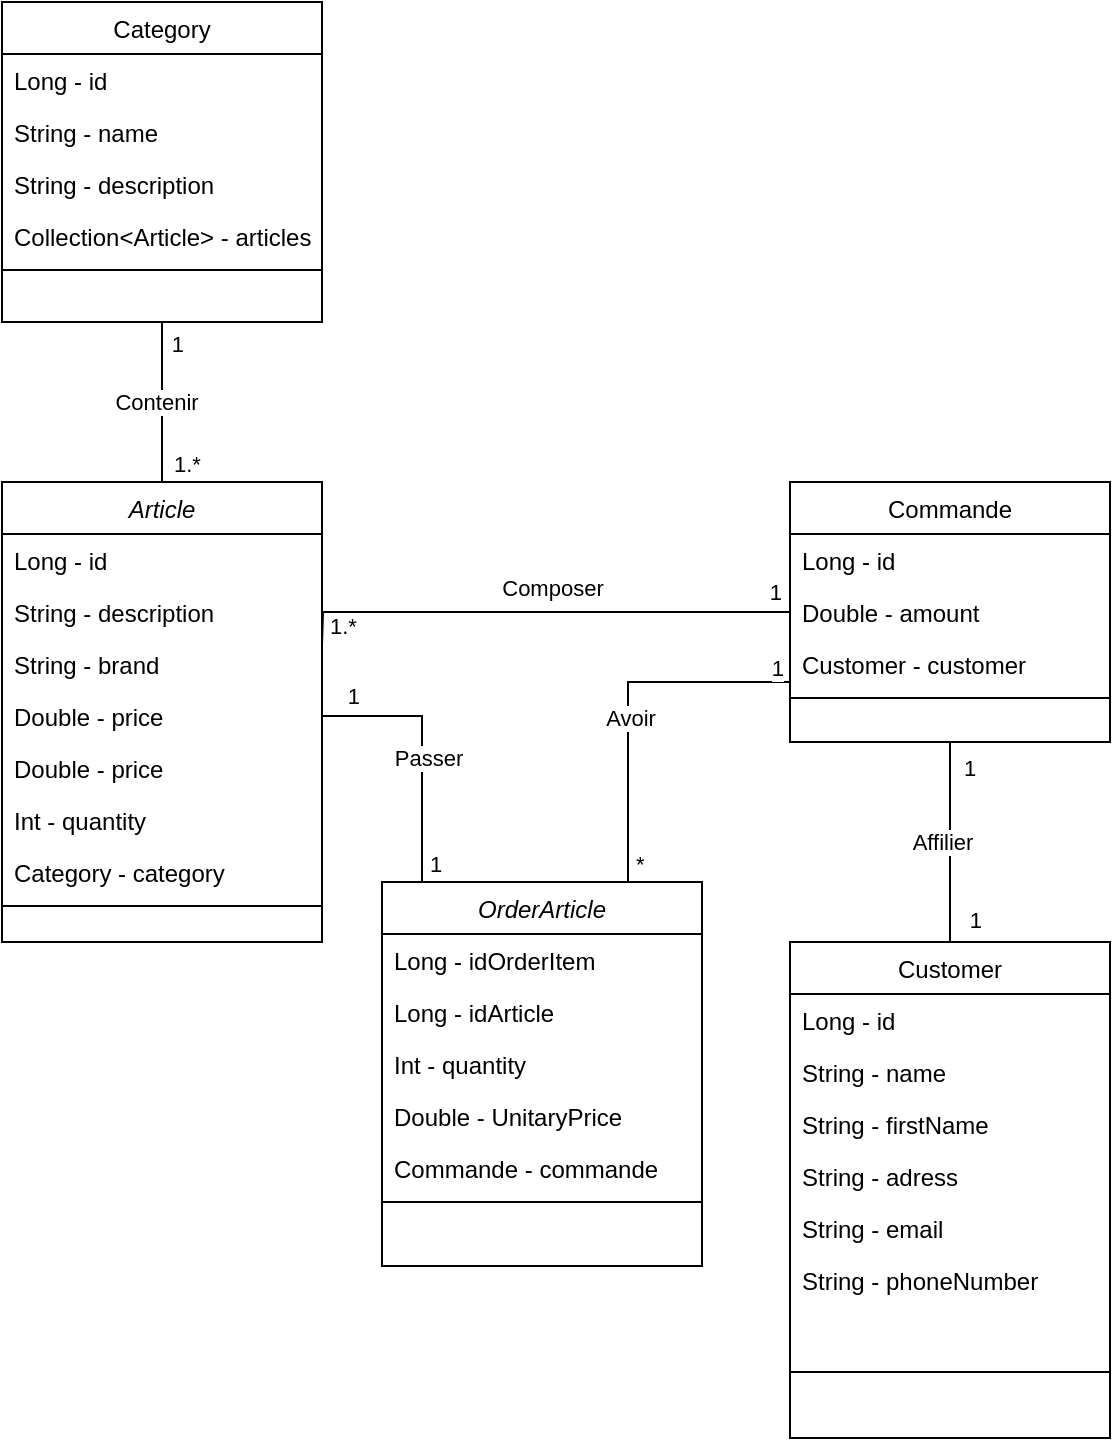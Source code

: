 <mxfile version="24.2.8" type="device" pages="2">
  <diagram id="C5RBs43oDa-KdzZeNtuy" name="Application">
    <mxGraphModel dx="1674" dy="792" grid="1" gridSize="10" guides="1" tooltips="1" connect="1" arrows="1" fold="1" page="1" pageScale="1" pageWidth="827" pageHeight="1169" math="0" shadow="0">
      <root>
        <mxCell id="WIyWlLk6GJQsqaUBKTNV-0" />
        <mxCell id="WIyWlLk6GJQsqaUBKTNV-1" parent="WIyWlLk6GJQsqaUBKTNV-0" />
        <mxCell id="zkfFHV4jXpPFQw0GAbJ--0" value="Article" style="swimlane;fontStyle=2;align=center;verticalAlign=top;childLayout=stackLayout;horizontal=1;startSize=26;horizontalStack=0;resizeParent=1;resizeLast=0;collapsible=1;marginBottom=0;rounded=0;shadow=0;strokeWidth=1;" parent="WIyWlLk6GJQsqaUBKTNV-1" vertex="1">
          <mxGeometry x="190" y="270" width="160" height="230" as="geometry">
            <mxRectangle x="230" y="140" width="160" height="26" as="alternateBounds" />
          </mxGeometry>
        </mxCell>
        <mxCell id="zkfFHV4jXpPFQw0GAbJ--1" value="Long - id" style="text;align=left;verticalAlign=top;spacingLeft=4;spacingRight=4;overflow=hidden;rotatable=0;points=[[0,0.5],[1,0.5]];portConstraint=eastwest;" parent="zkfFHV4jXpPFQw0GAbJ--0" vertex="1">
          <mxGeometry y="26" width="160" height="26" as="geometry" />
        </mxCell>
        <mxCell id="zkfFHV4jXpPFQw0GAbJ--2" value="String - description" style="text;align=left;verticalAlign=top;spacingLeft=4;spacingRight=4;overflow=hidden;rotatable=0;points=[[0,0.5],[1,0.5]];portConstraint=eastwest;rounded=0;shadow=0;html=0;" parent="zkfFHV4jXpPFQw0GAbJ--0" vertex="1">
          <mxGeometry y="52" width="160" height="26" as="geometry" />
        </mxCell>
        <mxCell id="Q0dzLiZNdmCCaHzOKbMB-2" value="String - brand" style="text;align=left;verticalAlign=top;spacingLeft=4;spacingRight=4;overflow=hidden;rotatable=0;points=[[0,0.5],[1,0.5]];portConstraint=eastwest;rounded=0;shadow=0;html=0;" parent="zkfFHV4jXpPFQw0GAbJ--0" vertex="1">
          <mxGeometry y="78" width="160" height="26" as="geometry" />
        </mxCell>
        <mxCell id="zkfFHV4jXpPFQw0GAbJ--3" value="Double - price" style="text;align=left;verticalAlign=top;spacingLeft=4;spacingRight=4;overflow=hidden;rotatable=0;points=[[0,0.5],[1,0.5]];portConstraint=eastwest;rounded=0;shadow=0;html=0;" parent="zkfFHV4jXpPFQw0GAbJ--0" vertex="1">
          <mxGeometry y="104" width="160" height="26" as="geometry" />
        </mxCell>
        <mxCell id="Q0dzLiZNdmCCaHzOKbMB-14" value="Double - price" style="text;align=left;verticalAlign=top;spacingLeft=4;spacingRight=4;overflow=hidden;rotatable=0;points=[[0,0.5],[1,0.5]];portConstraint=eastwest;rounded=0;shadow=0;html=0;" parent="zkfFHV4jXpPFQw0GAbJ--0" vertex="1">
          <mxGeometry y="130" width="160" height="26" as="geometry" />
        </mxCell>
        <mxCell id="SRASzODF86aeTQbfQnIX-0" value="Int - quantity" style="text;align=left;verticalAlign=top;spacingLeft=4;spacingRight=4;overflow=hidden;rotatable=0;points=[[0,0.5],[1,0.5]];portConstraint=eastwest;rounded=0;shadow=0;html=0;" parent="zkfFHV4jXpPFQw0GAbJ--0" vertex="1">
          <mxGeometry y="156" width="160" height="26" as="geometry" />
        </mxCell>
        <mxCell id="Q0dzLiZNdmCCaHzOKbMB-3" value="Category - category" style="text;align=left;verticalAlign=top;spacingLeft=4;spacingRight=4;overflow=hidden;rotatable=0;points=[[0,0.5],[1,0.5]];portConstraint=eastwest;rounded=0;shadow=0;html=0;" parent="zkfFHV4jXpPFQw0GAbJ--0" vertex="1">
          <mxGeometry y="182" width="160" height="26" as="geometry" />
        </mxCell>
        <mxCell id="zkfFHV4jXpPFQw0GAbJ--4" value="" style="line;html=1;strokeWidth=1;align=left;verticalAlign=middle;spacingTop=-1;spacingLeft=3;spacingRight=3;rotatable=0;labelPosition=right;points=[];portConstraint=eastwest;" parent="zkfFHV4jXpPFQw0GAbJ--0" vertex="1">
          <mxGeometry y="208" width="160" height="8" as="geometry" />
        </mxCell>
        <mxCell id="zkfFHV4jXpPFQw0GAbJ--6" value="Category" style="swimlane;fontStyle=0;align=center;verticalAlign=top;childLayout=stackLayout;horizontal=1;startSize=26;horizontalStack=0;resizeParent=1;resizeLast=0;collapsible=1;marginBottom=0;rounded=0;shadow=0;strokeWidth=1;" parent="WIyWlLk6GJQsqaUBKTNV-1" vertex="1">
          <mxGeometry x="190" y="30" width="160" height="160" as="geometry">
            <mxRectangle x="130" y="380" width="160" height="26" as="alternateBounds" />
          </mxGeometry>
        </mxCell>
        <mxCell id="zkfFHV4jXpPFQw0GAbJ--7" value="Long - id" style="text;align=left;verticalAlign=top;spacingLeft=4;spacingRight=4;overflow=hidden;rotatable=0;points=[[0,0.5],[1,0.5]];portConstraint=eastwest;" parent="zkfFHV4jXpPFQw0GAbJ--6" vertex="1">
          <mxGeometry y="26" width="160" height="26" as="geometry" />
        </mxCell>
        <mxCell id="zkfFHV4jXpPFQw0GAbJ--8" value="String - name" style="text;align=left;verticalAlign=top;spacingLeft=4;spacingRight=4;overflow=hidden;rotatable=0;points=[[0,0.5],[1,0.5]];portConstraint=eastwest;rounded=0;shadow=0;html=0;" parent="zkfFHV4jXpPFQw0GAbJ--6" vertex="1">
          <mxGeometry y="52" width="160" height="26" as="geometry" />
        </mxCell>
        <mxCell id="Q0dzLiZNdmCCaHzOKbMB-0" value="String - description" style="text;align=left;verticalAlign=top;spacingLeft=4;spacingRight=4;overflow=hidden;rotatable=0;points=[[0,0.5],[1,0.5]];portConstraint=eastwest;rounded=0;shadow=0;html=0;" parent="zkfFHV4jXpPFQw0GAbJ--6" vertex="1">
          <mxGeometry y="78" width="160" height="26" as="geometry" />
        </mxCell>
        <mxCell id="Q0dzLiZNdmCCaHzOKbMB-1" value="Collection&lt;Article&gt; - articles" style="text;align=left;verticalAlign=top;spacingLeft=4;spacingRight=4;overflow=hidden;rotatable=0;points=[[0,0.5],[1,0.5]];portConstraint=eastwest;rounded=0;shadow=0;html=0;" parent="zkfFHV4jXpPFQw0GAbJ--6" vertex="1">
          <mxGeometry y="104" width="160" height="26" as="geometry" />
        </mxCell>
        <mxCell id="zkfFHV4jXpPFQw0GAbJ--9" value="" style="line;html=1;strokeWidth=1;align=left;verticalAlign=middle;spacingTop=-1;spacingLeft=3;spacingRight=3;rotatable=0;labelPosition=right;points=[];portConstraint=eastwest;" parent="zkfFHV4jXpPFQw0GAbJ--6" vertex="1">
          <mxGeometry y="130" width="160" height="8" as="geometry" />
        </mxCell>
        <mxCell id="SRASzODF86aeTQbfQnIX-1" value="Customer" style="swimlane;fontStyle=0;align=center;verticalAlign=top;childLayout=stackLayout;horizontal=1;startSize=26;horizontalStack=0;resizeParent=1;resizeLast=0;collapsible=1;marginBottom=0;rounded=0;shadow=0;strokeWidth=1;" parent="WIyWlLk6GJQsqaUBKTNV-1" vertex="1">
          <mxGeometry x="584" y="500" width="160" height="248" as="geometry">
            <mxRectangle x="130" y="380" width="160" height="26" as="alternateBounds" />
          </mxGeometry>
        </mxCell>
        <mxCell id="SRASzODF86aeTQbfQnIX-2" value="Long - id" style="text;align=left;verticalAlign=top;spacingLeft=4;spacingRight=4;overflow=hidden;rotatable=0;points=[[0,0.5],[1,0.5]];portConstraint=eastwest;" parent="SRASzODF86aeTQbfQnIX-1" vertex="1">
          <mxGeometry y="26" width="160" height="26" as="geometry" />
        </mxCell>
        <mxCell id="v97NA0ac43Dh3FyunAhU-12" value="String - name" style="text;align=left;verticalAlign=top;spacingLeft=4;spacingRight=4;overflow=hidden;rotatable=0;points=[[0,0.5],[1,0.5]];portConstraint=eastwest;rounded=0;shadow=0;html=0;" parent="SRASzODF86aeTQbfQnIX-1" vertex="1">
          <mxGeometry y="52" width="160" height="26" as="geometry" />
        </mxCell>
        <mxCell id="Q0dzLiZNdmCCaHzOKbMB-8" value="String - firstName" style="text;align=left;verticalAlign=top;spacingLeft=4;spacingRight=4;overflow=hidden;rotatable=0;points=[[0,0.5],[1,0.5]];portConstraint=eastwest;" parent="SRASzODF86aeTQbfQnIX-1" vertex="1">
          <mxGeometry y="78" width="160" height="26" as="geometry" />
        </mxCell>
        <mxCell id="Q0dzLiZNdmCCaHzOKbMB-9" value="String - adress" style="text;align=left;verticalAlign=top;spacingLeft=4;spacingRight=4;overflow=hidden;rotatable=0;points=[[0,0.5],[1,0.5]];portConstraint=eastwest;" parent="SRASzODF86aeTQbfQnIX-1" vertex="1">
          <mxGeometry y="104" width="160" height="26" as="geometry" />
        </mxCell>
        <mxCell id="Q0dzLiZNdmCCaHzOKbMB-10" value="String - email" style="text;align=left;verticalAlign=top;spacingLeft=4;spacingRight=4;overflow=hidden;rotatable=0;points=[[0,0.5],[1,0.5]];portConstraint=eastwest;" parent="SRASzODF86aeTQbfQnIX-1" vertex="1">
          <mxGeometry y="130" width="160" height="26" as="geometry" />
        </mxCell>
        <mxCell id="v97NA0ac43Dh3FyunAhU-17" value="String - phoneNumber" style="text;align=left;verticalAlign=top;spacingLeft=4;spacingRight=4;overflow=hidden;rotatable=0;points=[[0,0.5],[1,0.5]];portConstraint=eastwest;rounded=0;shadow=0;html=0;" parent="SRASzODF86aeTQbfQnIX-1" vertex="1">
          <mxGeometry y="156" width="160" height="26" as="geometry" />
        </mxCell>
        <mxCell id="SRASzODF86aeTQbfQnIX-4" value="" style="line;html=1;strokeWidth=1;align=left;verticalAlign=middle;spacingTop=-1;spacingLeft=3;spacingRight=3;rotatable=0;labelPosition=right;points=[];portConstraint=eastwest;" parent="SRASzODF86aeTQbfQnIX-1" vertex="1">
          <mxGeometry y="182" width="160" height="66" as="geometry" />
        </mxCell>
        <mxCell id="SRASzODF86aeTQbfQnIX-13" value="Commande" style="swimlane;fontStyle=0;align=center;verticalAlign=top;childLayout=stackLayout;horizontal=1;startSize=26;horizontalStack=0;resizeParent=1;resizeLast=0;collapsible=1;marginBottom=0;rounded=0;shadow=0;strokeWidth=1;" parent="WIyWlLk6GJQsqaUBKTNV-1" vertex="1">
          <mxGeometry x="584" y="270" width="160" height="130" as="geometry">
            <mxRectangle x="130" y="380" width="160" height="26" as="alternateBounds" />
          </mxGeometry>
        </mxCell>
        <mxCell id="SRASzODF86aeTQbfQnIX-14" value="Long - id" style="text;align=left;verticalAlign=top;spacingLeft=4;spacingRight=4;overflow=hidden;rotatable=0;points=[[0,0.5],[1,0.5]];portConstraint=eastwest;" parent="SRASzODF86aeTQbfQnIX-13" vertex="1">
          <mxGeometry y="26" width="160" height="26" as="geometry" />
        </mxCell>
        <mxCell id="SRASzODF86aeTQbfQnIX-15" value="Double - amount" style="text;align=left;verticalAlign=top;spacingLeft=4;spacingRight=4;overflow=hidden;rotatable=0;points=[[0,0.5],[1,0.5]];portConstraint=eastwest;rounded=0;shadow=0;html=0;" parent="SRASzODF86aeTQbfQnIX-13" vertex="1">
          <mxGeometry y="52" width="160" height="26" as="geometry" />
        </mxCell>
        <mxCell id="Q0dzLiZNdmCCaHzOKbMB-4" value="Customer - customer" style="text;align=left;verticalAlign=top;spacingLeft=4;spacingRight=4;overflow=hidden;rotatable=0;points=[[0,0.5],[1,0.5]];portConstraint=eastwest;rounded=0;shadow=0;html=0;" parent="SRASzODF86aeTQbfQnIX-13" vertex="1">
          <mxGeometry y="78" width="160" height="26" as="geometry" />
        </mxCell>
        <mxCell id="SRASzODF86aeTQbfQnIX-16" value="" style="line;html=1;strokeWidth=1;align=left;verticalAlign=middle;spacingTop=-1;spacingLeft=3;spacingRight=3;rotatable=0;labelPosition=right;points=[];portConstraint=eastwest;" parent="SRASzODF86aeTQbfQnIX-13" vertex="1">
          <mxGeometry y="104" width="160" height="8" as="geometry" />
        </mxCell>
        <mxCell id="SRASzODF86aeTQbfQnIX-23" value="" style="endArrow=none;html=1;edgeStyle=orthogonalEdgeStyle;rounded=0;entryX=0;entryY=0.5;entryDx=0;entryDy=0;" parent="WIyWlLk6GJQsqaUBKTNV-1" target="SRASzODF86aeTQbfQnIX-15" edge="1">
          <mxGeometry relative="1" as="geometry">
            <mxPoint x="350" y="351.5" as="sourcePoint" />
            <mxPoint x="510" y="351.5" as="targetPoint" />
          </mxGeometry>
        </mxCell>
        <mxCell id="SRASzODF86aeTQbfQnIX-24" value="1.*" style="edgeLabel;resizable=0;html=1;align=left;verticalAlign=bottom;" parent="SRASzODF86aeTQbfQnIX-23" connectable="0" vertex="1">
          <mxGeometry x="-1" relative="1" as="geometry">
            <mxPoint x="2" y="-1" as="offset" />
          </mxGeometry>
        </mxCell>
        <mxCell id="SRASzODF86aeTQbfQnIX-25" value="1" style="edgeLabel;resizable=0;html=1;align=right;verticalAlign=bottom;" parent="SRASzODF86aeTQbfQnIX-23" connectable="0" vertex="1">
          <mxGeometry x="1" relative="1" as="geometry">
            <mxPoint x="-3" y="-2" as="offset" />
          </mxGeometry>
        </mxCell>
        <mxCell id="SRASzODF86aeTQbfQnIX-26" value="Composer" style="edgeLabel;html=1;align=center;verticalAlign=middle;resizable=0;points=[];" parent="SRASzODF86aeTQbfQnIX-23" vertex="1" connectable="0">
          <mxGeometry x="0.342" y="-2" relative="1" as="geometry">
            <mxPoint x="-37" y="-14" as="offset" />
          </mxGeometry>
        </mxCell>
        <mxCell id="SRASzODF86aeTQbfQnIX-35" value="" style="endArrow=none;html=1;edgeStyle=orthogonalEdgeStyle;rounded=0;exitX=0.5;exitY=0;exitDx=0;exitDy=0;entryX=0.5;entryY=1;entryDx=0;entryDy=0;" parent="WIyWlLk6GJQsqaUBKTNV-1" source="zkfFHV4jXpPFQw0GAbJ--0" target="zkfFHV4jXpPFQw0GAbJ--6" edge="1">
          <mxGeometry relative="1" as="geometry">
            <mxPoint x="330" y="440" as="sourcePoint" />
            <mxPoint x="490" y="440" as="targetPoint" />
          </mxGeometry>
        </mxCell>
        <mxCell id="SRASzODF86aeTQbfQnIX-36" value="1.*" style="edgeLabel;resizable=0;html=1;align=left;verticalAlign=bottom;" parent="SRASzODF86aeTQbfQnIX-35" connectable="0" vertex="1">
          <mxGeometry x="-1" relative="1" as="geometry">
            <mxPoint x="4" y="-1" as="offset" />
          </mxGeometry>
        </mxCell>
        <mxCell id="SRASzODF86aeTQbfQnIX-37" value="1" style="edgeLabel;resizable=0;html=1;align=right;verticalAlign=bottom;" parent="SRASzODF86aeTQbfQnIX-35" connectable="0" vertex="1">
          <mxGeometry x="1" relative="1" as="geometry">
            <mxPoint x="11" y="19" as="offset" />
          </mxGeometry>
        </mxCell>
        <mxCell id="SRASzODF86aeTQbfQnIX-38" value="Contenir" style="edgeLabel;html=1;align=center;verticalAlign=middle;resizable=0;points=[];" parent="SRASzODF86aeTQbfQnIX-35" vertex="1" connectable="0">
          <mxGeometry y="3" relative="1" as="geometry">
            <mxPoint as="offset" />
          </mxGeometry>
        </mxCell>
        <mxCell id="Gjy7WB5NuxCWJDHDMx0B-8" value="OrderArticle" style="swimlane;fontStyle=2;align=center;verticalAlign=top;childLayout=stackLayout;horizontal=1;startSize=26;horizontalStack=0;resizeParent=1;resizeLast=0;collapsible=1;marginBottom=0;rounded=0;shadow=0;strokeWidth=1;" parent="WIyWlLk6GJQsqaUBKTNV-1" vertex="1">
          <mxGeometry x="380" y="470" width="160" height="192" as="geometry">
            <mxRectangle x="230" y="140" width="160" height="26" as="alternateBounds" />
          </mxGeometry>
        </mxCell>
        <mxCell id="Gjy7WB5NuxCWJDHDMx0B-9" value="Long - idOrderItem" style="text;align=left;verticalAlign=top;spacingLeft=4;spacingRight=4;overflow=hidden;rotatable=0;points=[[0,0.5],[1,0.5]];portConstraint=eastwest;" parent="Gjy7WB5NuxCWJDHDMx0B-8" vertex="1">
          <mxGeometry y="26" width="160" height="26" as="geometry" />
        </mxCell>
        <mxCell id="Gjy7WB5NuxCWJDHDMx0B-10" value="Long - idArticle" style="text;align=left;verticalAlign=top;spacingLeft=4;spacingRight=4;overflow=hidden;rotatable=0;points=[[0,0.5],[1,0.5]];portConstraint=eastwest;rounded=0;shadow=0;html=0;" parent="Gjy7WB5NuxCWJDHDMx0B-8" vertex="1">
          <mxGeometry y="52" width="160" height="26" as="geometry" />
        </mxCell>
        <mxCell id="Gjy7WB5NuxCWJDHDMx0B-11" value="Int - quantity" style="text;align=left;verticalAlign=top;spacingLeft=4;spacingRight=4;overflow=hidden;rotatable=0;points=[[0,0.5],[1,0.5]];portConstraint=eastwest;rounded=0;shadow=0;html=0;" parent="Gjy7WB5NuxCWJDHDMx0B-8" vertex="1">
          <mxGeometry y="78" width="160" height="26" as="geometry" />
        </mxCell>
        <mxCell id="Gjy7WB5NuxCWJDHDMx0B-12" value="Double - UnitaryPrice" style="text;align=left;verticalAlign=top;spacingLeft=4;spacingRight=4;overflow=hidden;rotatable=0;points=[[0,0.5],[1,0.5]];portConstraint=eastwest;rounded=0;shadow=0;html=0;" parent="Gjy7WB5NuxCWJDHDMx0B-8" vertex="1">
          <mxGeometry y="104" width="160" height="26" as="geometry" />
        </mxCell>
        <mxCell id="Gjy7WB5NuxCWJDHDMx0B-14" value="Commande - commande" style="text;align=left;verticalAlign=top;spacingLeft=4;spacingRight=4;overflow=hidden;rotatable=0;points=[[0,0.5],[1,0.5]];portConstraint=eastwest;rounded=0;shadow=0;html=0;" parent="Gjy7WB5NuxCWJDHDMx0B-8" vertex="1">
          <mxGeometry y="130" width="160" height="26" as="geometry" />
        </mxCell>
        <mxCell id="Gjy7WB5NuxCWJDHDMx0B-13" value="" style="line;html=1;strokeWidth=1;align=left;verticalAlign=middle;spacingTop=-1;spacingLeft=3;spacingRight=3;rotatable=0;labelPosition=right;points=[];portConstraint=eastwest;" parent="Gjy7WB5NuxCWJDHDMx0B-8" vertex="1">
          <mxGeometry y="156" width="160" height="8" as="geometry" />
        </mxCell>
        <mxCell id="Gjy7WB5NuxCWJDHDMx0B-24" value="" style="endArrow=none;html=1;edgeStyle=orthogonalEdgeStyle;rounded=0;entryX=0;entryY=1;entryDx=0;entryDy=0;" parent="WIyWlLk6GJQsqaUBKTNV-1" source="Gjy7WB5NuxCWJDHDMx0B-8" edge="1">
          <mxGeometry relative="1" as="geometry">
            <mxPoint x="483.04" y="442.04" as="sourcePoint" />
            <mxPoint x="584" y="373" as="targetPoint" />
            <Array as="points">
              <mxPoint x="503" y="370" />
              <mxPoint x="584" y="370" />
            </Array>
          </mxGeometry>
        </mxCell>
        <mxCell id="Gjy7WB5NuxCWJDHDMx0B-25" value="*" style="edgeLabel;resizable=0;html=1;align=left;verticalAlign=bottom;" parent="Gjy7WB5NuxCWJDHDMx0B-24" connectable="0" vertex="1">
          <mxGeometry x="-1" relative="1" as="geometry">
            <mxPoint x="2" y="-1" as="offset" />
          </mxGeometry>
        </mxCell>
        <mxCell id="Gjy7WB5NuxCWJDHDMx0B-26" value="1" style="edgeLabel;resizable=0;html=1;align=right;verticalAlign=bottom;" parent="Gjy7WB5NuxCWJDHDMx0B-24" connectable="0" vertex="1">
          <mxGeometry x="1" relative="1" as="geometry">
            <mxPoint x="-3" y="-2" as="offset" />
          </mxGeometry>
        </mxCell>
        <mxCell id="Q0dzLiZNdmCCaHzOKbMB-16" value="Avoir" style="edgeLabel;html=1;align=center;verticalAlign=middle;resizable=0;points=[];" parent="Gjy7WB5NuxCWJDHDMx0B-24" vertex="1" connectable="0">
          <mxGeometry x="-0.109" y="-1" relative="1" as="geometry">
            <mxPoint as="offset" />
          </mxGeometry>
        </mxCell>
        <mxCell id="Q0dzLiZNdmCCaHzOKbMB-11" value="" style="endArrow=none;html=1;edgeStyle=orthogonalEdgeStyle;rounded=0;" parent="WIyWlLk6GJQsqaUBKTNV-1" target="zkfFHV4jXpPFQw0GAbJ--3" edge="1">
          <mxGeometry relative="1" as="geometry">
            <mxPoint x="400" y="470" as="sourcePoint" />
            <mxPoint x="481" y="373" as="targetPoint" />
            <Array as="points">
              <mxPoint x="400" y="387" />
            </Array>
          </mxGeometry>
        </mxCell>
        <mxCell id="Q0dzLiZNdmCCaHzOKbMB-12" value="1" style="edgeLabel;resizable=0;html=1;align=left;verticalAlign=bottom;" parent="Q0dzLiZNdmCCaHzOKbMB-11" connectable="0" vertex="1">
          <mxGeometry x="-1" relative="1" as="geometry">
            <mxPoint x="2" y="-1" as="offset" />
          </mxGeometry>
        </mxCell>
        <mxCell id="Q0dzLiZNdmCCaHzOKbMB-13" value="1" style="edgeLabel;resizable=0;html=1;align=right;verticalAlign=bottom;" parent="Q0dzLiZNdmCCaHzOKbMB-11" connectable="0" vertex="1">
          <mxGeometry x="1" relative="1" as="geometry">
            <mxPoint x="19" y="-2" as="offset" />
          </mxGeometry>
        </mxCell>
        <mxCell id="Q0dzLiZNdmCCaHzOKbMB-22" value="Passer" style="edgeLabel;html=1;align=center;verticalAlign=middle;resizable=0;points=[];" parent="Q0dzLiZNdmCCaHzOKbMB-11" vertex="1" connectable="0">
          <mxGeometry x="-0.068" y="-3" relative="1" as="geometry">
            <mxPoint as="offset" />
          </mxGeometry>
        </mxCell>
        <mxCell id="Q0dzLiZNdmCCaHzOKbMB-18" value="" style="endArrow=none;html=1;edgeStyle=orthogonalEdgeStyle;rounded=0;entryX=0.5;entryY=0;entryDx=0;entryDy=0;exitX=0.5;exitY=1;exitDx=0;exitDy=0;" parent="WIyWlLk6GJQsqaUBKTNV-1" source="SRASzODF86aeTQbfQnIX-13" target="SRASzODF86aeTQbfQnIX-1" edge="1">
          <mxGeometry relative="1" as="geometry">
            <mxPoint x="593" y="446.5" as="sourcePoint" />
            <mxPoint x="827" y="430" as="targetPoint" />
          </mxGeometry>
        </mxCell>
        <mxCell id="Q0dzLiZNdmCCaHzOKbMB-19" value="1" style="edgeLabel;resizable=0;html=1;align=left;verticalAlign=bottom;" parent="Q0dzLiZNdmCCaHzOKbMB-18" connectable="0" vertex="1">
          <mxGeometry x="-1" relative="1" as="geometry">
            <mxPoint x="5" y="21" as="offset" />
          </mxGeometry>
        </mxCell>
        <mxCell id="Q0dzLiZNdmCCaHzOKbMB-20" value="1" style="edgeLabel;resizable=0;html=1;align=right;verticalAlign=bottom;" parent="Q0dzLiZNdmCCaHzOKbMB-18" connectable="0" vertex="1">
          <mxGeometry x="1" relative="1" as="geometry">
            <mxPoint x="16" y="-3" as="offset" />
          </mxGeometry>
        </mxCell>
        <mxCell id="Q0dzLiZNdmCCaHzOKbMB-21" value="Affilier" style="edgeLabel;html=1;align=center;verticalAlign=middle;resizable=0;points=[];" parent="Q0dzLiZNdmCCaHzOKbMB-18" vertex="1" connectable="0">
          <mxGeometry x="0.342" y="-2" relative="1" as="geometry">
            <mxPoint x="-2" y="-17" as="offset" />
          </mxGeometry>
        </mxCell>
      </root>
    </mxGraphModel>
  </diagram>
  <diagram id="zf5CpW9yp8Vb6B1rD4-J" name="Utilisateur">
    <mxGraphModel dx="1674" dy="792" grid="1" gridSize="10" guides="1" tooltips="1" connect="1" arrows="1" fold="1" page="1" pageScale="1" pageWidth="1169" pageHeight="827" math="0" shadow="0">
      <root>
        <mxCell id="0" />
        <mxCell id="1" parent="0" />
        <mxCell id="_xesn0uCgMHdN-IB06cc-1" value="User&#xa;" style="swimlane;fontStyle=2;align=center;verticalAlign=top;childLayout=stackLayout;horizontal=1;startSize=26;horizontalStack=0;resizeParent=1;resizeLast=0;collapsible=1;marginBottom=0;rounded=0;shadow=0;strokeWidth=1;" vertex="1" parent="1">
          <mxGeometry x="140" y="290" width="160" height="130" as="geometry">
            <mxRectangle x="230" y="140" width="160" height="26" as="alternateBounds" />
          </mxGeometry>
        </mxCell>
        <mxCell id="_xesn0uCgMHdN-IB06cc-2" value="String - username" style="text;align=left;verticalAlign=top;spacingLeft=4;spacingRight=4;overflow=hidden;rotatable=0;points=[[0,0.5],[1,0.5]];portConstraint=eastwest;" vertex="1" parent="_xesn0uCgMHdN-IB06cc-1">
          <mxGeometry y="26" width="160" height="26" as="geometry" />
        </mxCell>
        <mxCell id="_xesn0uCgMHdN-IB06cc-3" value="String - password" style="text;align=left;verticalAlign=top;spacingLeft=4;spacingRight=4;overflow=hidden;rotatable=0;points=[[0,0.5],[1,0.5]];portConstraint=eastwest;rounded=0;shadow=0;html=0;" vertex="1" parent="_xesn0uCgMHdN-IB06cc-1">
          <mxGeometry y="52" width="160" height="26" as="geometry" />
        </mxCell>
        <mxCell id="_xesn0uCgMHdN-IB06cc-9" value="" style="line;html=1;strokeWidth=1;align=left;verticalAlign=middle;spacingTop=-1;spacingLeft=3;spacingRight=3;rotatable=0;labelPosition=right;points=[];portConstraint=eastwest;" vertex="1" parent="_xesn0uCgMHdN-IB06cc-1">
          <mxGeometry y="78" width="160" height="8" as="geometry" />
        </mxCell>
        <mxCell id="_xesn0uCgMHdN-IB06cc-10" value="" style="endArrow=none;html=1;edgeStyle=orthogonalEdgeStyle;rounded=0;exitX=1;exitY=0.5;exitDx=0;exitDy=0;entryX=0;entryY=0.5;entryDx=0;entryDy=0;" edge="1" parent="1" source="_xesn0uCgMHdN-IB06cc-36" target="_xesn0uCgMHdN-IB06cc-16">
          <mxGeometry relative="1" as="geometry">
            <mxPoint x="320" y="340" as="sourcePoint" />
            <mxPoint x="650" y="340.5" as="targetPoint" />
          </mxGeometry>
        </mxCell>
        <mxCell id="_xesn0uCgMHdN-IB06cc-12" value="*" style="edgeLabel;resizable=0;html=1;align=right;verticalAlign=bottom;" connectable="0" vertex="1" parent="_xesn0uCgMHdN-IB06cc-10">
          <mxGeometry x="1" relative="1" as="geometry">
            <mxPoint x="-3" y="-2" as="offset" />
          </mxGeometry>
        </mxCell>
        <mxCell id="_xesn0uCgMHdN-IB06cc-16" value="Role&#xa;" style="swimlane;fontStyle=2;align=center;verticalAlign=top;childLayout=stackLayout;horizontal=1;startSize=26;horizontalStack=0;resizeParent=1;resizeLast=0;collapsible=1;marginBottom=0;rounded=0;shadow=0;strokeWidth=1;" vertex="1" parent="1">
          <mxGeometry x="650" y="259" width="160" height="192" as="geometry">
            <mxRectangle x="230" y="140" width="160" height="26" as="alternateBounds" />
          </mxGeometry>
        </mxCell>
        <mxCell id="_xesn0uCgMHdN-IB06cc-17" value="String - role&#xa;" style="text;align=left;verticalAlign=top;spacingLeft=4;spacingRight=4;overflow=hidden;rotatable=0;points=[[0,0.5],[1,0.5]];portConstraint=eastwest;" vertex="1" parent="_xesn0uCgMHdN-IB06cc-16">
          <mxGeometry y="26" width="160" height="26" as="geometry" />
        </mxCell>
        <mxCell id="_xesn0uCgMHdN-IB06cc-22" value="" style="line;html=1;strokeWidth=1;align=left;verticalAlign=middle;spacingTop=-1;spacingLeft=3;spacingRight=3;rotatable=0;labelPosition=right;points=[];portConstraint=eastwest;" vertex="1" parent="_xesn0uCgMHdN-IB06cc-16">
          <mxGeometry y="52" width="160" height="8" as="geometry" />
        </mxCell>
        <mxCell id="_xesn0uCgMHdN-IB06cc-31" value="UserRole" style="swimlane;fontStyle=2;align=center;verticalAlign=top;childLayout=stackLayout;horizontal=1;startSize=26;horizontalStack=0;resizeParent=1;resizeLast=0;collapsible=1;marginBottom=0;rounded=0;shadow=0;strokeWidth=1;" vertex="1" parent="1">
          <mxGeometry x="390" y="414" width="160" height="130" as="geometry">
            <mxRectangle x="230" y="140" width="160" height="26" as="alternateBounds" />
          </mxGeometry>
        </mxCell>
        <mxCell id="_xesn0uCgMHdN-IB06cc-32" value="String - username" style="text;align=left;verticalAlign=top;spacingLeft=4;spacingRight=4;overflow=hidden;rotatable=0;points=[[0,0.5],[1,0.5]];portConstraint=eastwest;" vertex="1" parent="_xesn0uCgMHdN-IB06cc-31">
          <mxGeometry y="26" width="160" height="26" as="geometry" />
        </mxCell>
        <mxCell id="_xesn0uCgMHdN-IB06cc-33" value="String - role" style="text;align=left;verticalAlign=top;spacingLeft=4;spacingRight=4;overflow=hidden;rotatable=0;points=[[0,0.5],[1,0.5]];portConstraint=eastwest;rounded=0;shadow=0;html=0;" vertex="1" parent="_xesn0uCgMHdN-IB06cc-31">
          <mxGeometry y="52" width="160" height="26" as="geometry" />
        </mxCell>
        <mxCell id="_xesn0uCgMHdN-IB06cc-34" value="" style="line;html=1;strokeWidth=1;align=left;verticalAlign=middle;spacingTop=-1;spacingLeft=3;spacingRight=3;rotatable=0;labelPosition=right;points=[];portConstraint=eastwest;" vertex="1" parent="_xesn0uCgMHdN-IB06cc-31">
          <mxGeometry y="78" width="160" height="8" as="geometry" />
        </mxCell>
        <mxCell id="_xesn0uCgMHdN-IB06cc-35" value="" style="endArrow=none;html=1;rounded=0;exitX=0.5;exitY=0;exitDx=0;exitDy=0;" edge="1" parent="1" source="_xesn0uCgMHdN-IB06cc-31">
          <mxGeometry width="50" height="50" relative="1" as="geometry">
            <mxPoint x="560" y="430" as="sourcePoint" />
            <mxPoint x="470" y="350" as="targetPoint" />
          </mxGeometry>
        </mxCell>
        <mxCell id="_xesn0uCgMHdN-IB06cc-37" value="" style="endArrow=none;html=1;edgeStyle=orthogonalEdgeStyle;rounded=0;exitX=1;exitY=0.5;exitDx=0;exitDy=0;entryX=0;entryY=0.5;entryDx=0;entryDy=0;" edge="1" parent="1" source="_xesn0uCgMHdN-IB06cc-3" target="_xesn0uCgMHdN-IB06cc-36">
          <mxGeometry relative="1" as="geometry">
            <mxPoint x="300" y="355" as="sourcePoint" />
            <mxPoint x="650" y="355" as="targetPoint" />
          </mxGeometry>
        </mxCell>
        <mxCell id="_xesn0uCgMHdN-IB06cc-38" value="1" style="edgeLabel;resizable=0;html=1;align=left;verticalAlign=bottom;" connectable="0" vertex="1" parent="_xesn0uCgMHdN-IB06cc-37">
          <mxGeometry x="-1" relative="1" as="geometry">
            <mxPoint x="2" y="-1" as="offset" />
          </mxGeometry>
        </mxCell>
        <mxCell id="_xesn0uCgMHdN-IB06cc-36" value="" style="ellipse;whiteSpace=wrap;html=1;aspect=fixed;" vertex="1" parent="1">
          <mxGeometry x="460" y="330" width="20" height="20" as="geometry" />
        </mxCell>
      </root>
    </mxGraphModel>
  </diagram>
</mxfile>

